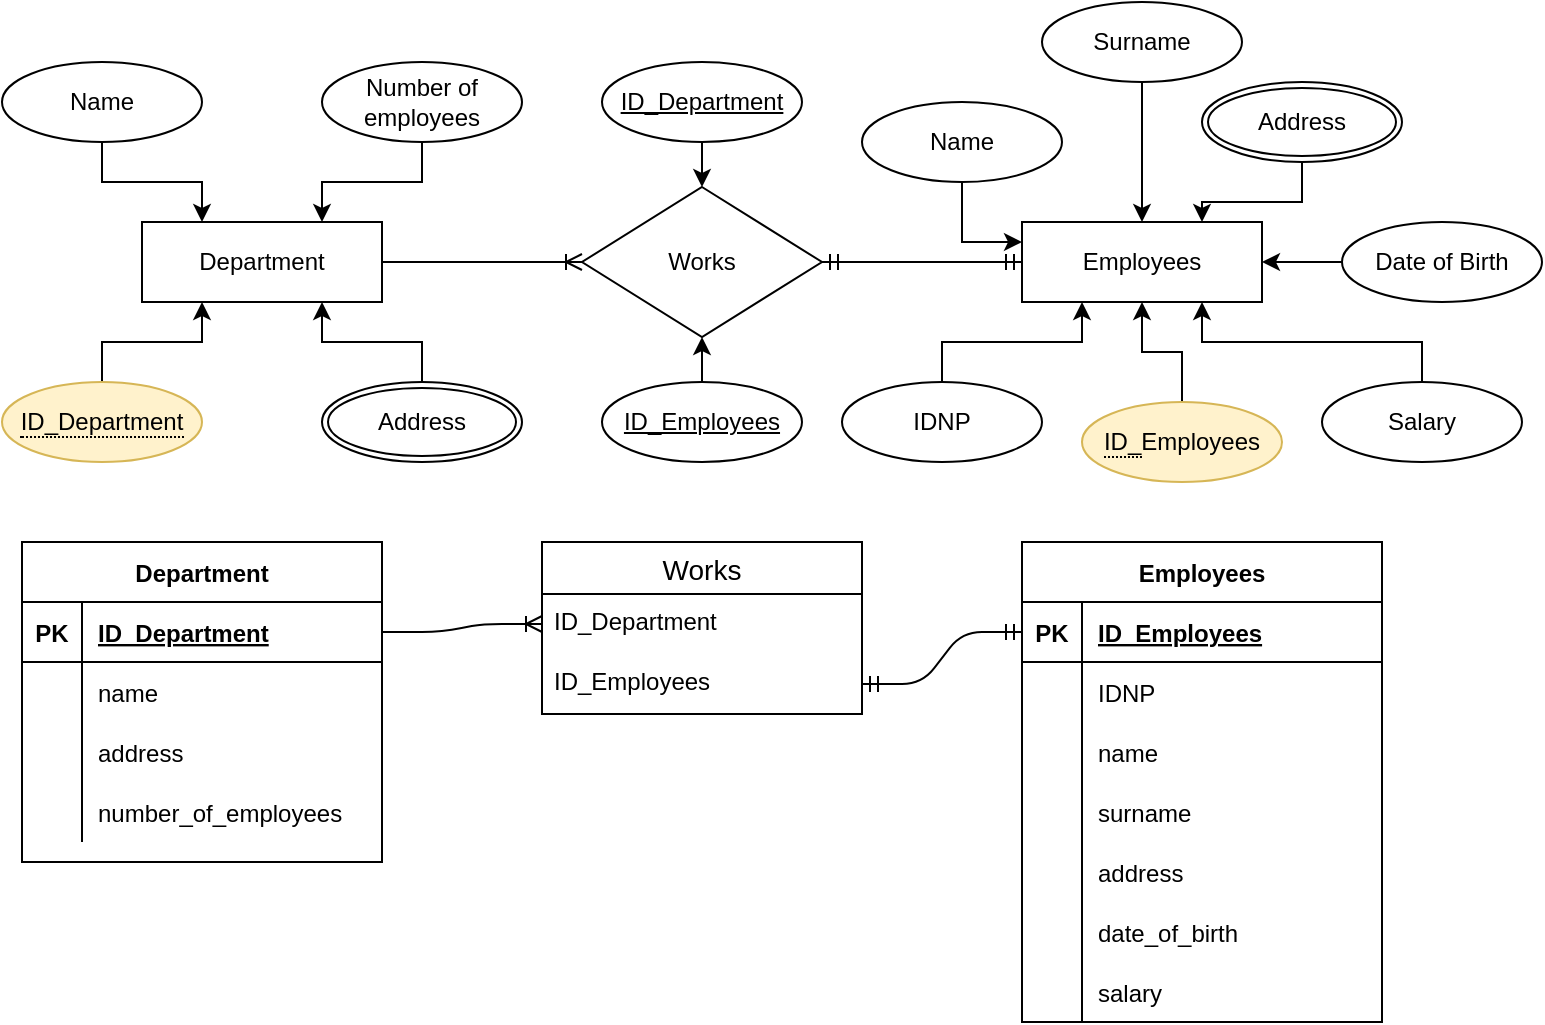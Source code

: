 <mxfile version="14.4.9" type="device"><diagram name="Page-1" id="e56a1550-8fbb-45ad-956c-1786394a9013"><mxGraphModel dx="1422" dy="789" grid="1" gridSize="10" guides="1" tooltips="1" connect="1" arrows="1" fold="1" page="1" pageScale="1" pageWidth="1100" pageHeight="850" background="#ffffff" math="0" shadow="0"><root><mxCell id="0"/><mxCell id="1" parent="0"/><mxCell id="OQS95WAvb0MOfL2K82hS-1" value="Department" style="whiteSpace=wrap;html=1;align=center;" parent="1" vertex="1"><mxGeometry x="240" y="120" width="120" height="40" as="geometry"/></mxCell><mxCell id="OQS95WAvb0MOfL2K82hS-2" value="Employees" style="whiteSpace=wrap;html=1;align=center;" parent="1" vertex="1"><mxGeometry x="680" y="120" width="120" height="40" as="geometry"/></mxCell><mxCell id="OQS95WAvb0MOfL2K82hS-3" value="Works" style="shape=rhombus;perimeter=rhombusPerimeter;whiteSpace=wrap;html=1;align=center;" parent="1" vertex="1"><mxGeometry x="460" y="102.5" width="120" height="75" as="geometry"/></mxCell><mxCell id="OQS95WAvb0MOfL2K82hS-4" value="Employees" style="shape=table;startSize=30;container=1;collapsible=1;childLayout=tableLayout;fixedRows=1;rowLines=0;fontStyle=1;align=center;resizeLast=1;" parent="1" vertex="1"><mxGeometry x="680" y="280" width="180" height="240" as="geometry"><mxRectangle x="580" y="360" width="80" height="30" as="alternateBounds"/></mxGeometry></mxCell><mxCell id="OQS95WAvb0MOfL2K82hS-5" value="" style="shape=partialRectangle;collapsible=0;dropTarget=0;pointerEvents=0;fillColor=none;top=0;left=0;bottom=1;right=0;points=[[0,0.5],[1,0.5]];portConstraint=eastwest;" parent="OQS95WAvb0MOfL2K82hS-4" vertex="1"><mxGeometry y="30" width="180" height="30" as="geometry"/></mxCell><mxCell id="OQS95WAvb0MOfL2K82hS-6" value="PK" style="shape=partialRectangle;connectable=0;fillColor=none;top=0;left=0;bottom=0;right=0;fontStyle=1;overflow=hidden;" parent="OQS95WAvb0MOfL2K82hS-5" vertex="1"><mxGeometry width="30" height="30" as="geometry"/></mxCell><mxCell id="OQS95WAvb0MOfL2K82hS-7" value="ID_Employees" style="shape=partialRectangle;connectable=0;fillColor=none;top=0;left=0;bottom=0;right=0;align=left;spacingLeft=6;fontStyle=5;overflow=hidden;" parent="OQS95WAvb0MOfL2K82hS-5" vertex="1"><mxGeometry x="30" width="150" height="30" as="geometry"/></mxCell><mxCell id="OQS95WAvb0MOfL2K82hS-8" value="" style="shape=partialRectangle;collapsible=0;dropTarget=0;pointerEvents=0;fillColor=none;top=0;left=0;bottom=0;right=0;points=[[0,0.5],[1,0.5]];portConstraint=eastwest;" parent="OQS95WAvb0MOfL2K82hS-4" vertex="1"><mxGeometry y="60" width="180" height="30" as="geometry"/></mxCell><mxCell id="OQS95WAvb0MOfL2K82hS-9" value="" style="shape=partialRectangle;connectable=0;fillColor=none;top=0;left=0;bottom=0;right=0;editable=1;overflow=hidden;" parent="OQS95WAvb0MOfL2K82hS-8" vertex="1"><mxGeometry width="30" height="30" as="geometry"/></mxCell><mxCell id="OQS95WAvb0MOfL2K82hS-10" value="IDNP" style="shape=partialRectangle;connectable=0;fillColor=none;top=0;left=0;bottom=0;right=0;align=left;spacingLeft=6;overflow=hidden;" parent="OQS95WAvb0MOfL2K82hS-8" vertex="1"><mxGeometry x="30" width="150" height="30" as="geometry"/></mxCell><mxCell id="OQS95WAvb0MOfL2K82hS-11" value="" style="shape=partialRectangle;collapsible=0;dropTarget=0;pointerEvents=0;fillColor=none;top=0;left=0;bottom=0;right=0;points=[[0,0.5],[1,0.5]];portConstraint=eastwest;" parent="OQS95WAvb0MOfL2K82hS-4" vertex="1"><mxGeometry y="90" width="180" height="30" as="geometry"/></mxCell><mxCell id="OQS95WAvb0MOfL2K82hS-12" value="" style="shape=partialRectangle;connectable=0;fillColor=none;top=0;left=0;bottom=0;right=0;editable=1;overflow=hidden;" parent="OQS95WAvb0MOfL2K82hS-11" vertex="1"><mxGeometry width="30" height="30" as="geometry"/></mxCell><mxCell id="OQS95WAvb0MOfL2K82hS-13" value="name" style="shape=partialRectangle;connectable=0;fillColor=none;top=0;left=0;bottom=0;right=0;align=left;spacingLeft=6;overflow=hidden;" parent="OQS95WAvb0MOfL2K82hS-11" vertex="1"><mxGeometry x="30" width="150" height="30" as="geometry"/></mxCell><mxCell id="OQS95WAvb0MOfL2K82hS-14" value="" style="shape=partialRectangle;collapsible=0;dropTarget=0;pointerEvents=0;fillColor=none;top=0;left=0;bottom=0;right=0;points=[[0,0.5],[1,0.5]];portConstraint=eastwest;" parent="OQS95WAvb0MOfL2K82hS-4" vertex="1"><mxGeometry y="120" width="180" height="30" as="geometry"/></mxCell><mxCell id="OQS95WAvb0MOfL2K82hS-15" value="" style="shape=partialRectangle;connectable=0;fillColor=none;top=0;left=0;bottom=0;right=0;editable=1;overflow=hidden;" parent="OQS95WAvb0MOfL2K82hS-14" vertex="1"><mxGeometry width="30" height="30" as="geometry"/></mxCell><mxCell id="OQS95WAvb0MOfL2K82hS-16" value="surname" style="shape=partialRectangle;connectable=0;fillColor=none;top=0;left=0;bottom=0;right=0;align=left;spacingLeft=6;overflow=hidden;" parent="OQS95WAvb0MOfL2K82hS-14" vertex="1"><mxGeometry x="30" width="150" height="30" as="geometry"/></mxCell><mxCell id="OQS95WAvb0MOfL2K82hS-17" value="" style="shape=partialRectangle;collapsible=0;dropTarget=0;pointerEvents=0;fillColor=none;top=0;left=0;bottom=0;right=0;points=[[0,0.5],[1,0.5]];portConstraint=eastwest;" parent="OQS95WAvb0MOfL2K82hS-4" vertex="1"><mxGeometry y="150" width="180" height="30" as="geometry"/></mxCell><mxCell id="OQS95WAvb0MOfL2K82hS-18" value="" style="shape=partialRectangle;connectable=0;fillColor=none;top=0;left=0;bottom=0;right=0;editable=1;overflow=hidden;" parent="OQS95WAvb0MOfL2K82hS-17" vertex="1"><mxGeometry width="30" height="30" as="geometry"/></mxCell><mxCell id="OQS95WAvb0MOfL2K82hS-19" value="address" style="shape=partialRectangle;connectable=0;fillColor=none;top=0;left=0;bottom=0;right=0;align=left;spacingLeft=6;overflow=hidden;" parent="OQS95WAvb0MOfL2K82hS-17" vertex="1"><mxGeometry x="30" width="150" height="30" as="geometry"/></mxCell><mxCell id="OQS95WAvb0MOfL2K82hS-20" value="" style="shape=partialRectangle;collapsible=0;dropTarget=0;pointerEvents=0;fillColor=none;top=0;left=0;bottom=0;right=0;points=[[0,0.5],[1,0.5]];portConstraint=eastwest;" parent="OQS95WAvb0MOfL2K82hS-4" vertex="1"><mxGeometry y="180" width="180" height="30" as="geometry"/></mxCell><mxCell id="OQS95WAvb0MOfL2K82hS-21" value="" style="shape=partialRectangle;connectable=0;fillColor=none;top=0;left=0;bottom=0;right=0;editable=1;overflow=hidden;" parent="OQS95WAvb0MOfL2K82hS-20" vertex="1"><mxGeometry width="30" height="30" as="geometry"/></mxCell><mxCell id="OQS95WAvb0MOfL2K82hS-22" value="date_of_birth" style="shape=partialRectangle;connectable=0;fillColor=none;top=0;left=0;bottom=0;right=0;align=left;spacingLeft=6;overflow=hidden;" parent="OQS95WAvb0MOfL2K82hS-20" vertex="1"><mxGeometry x="30" width="150" height="30" as="geometry"/></mxCell><mxCell id="OQS95WAvb0MOfL2K82hS-23" value="" style="shape=partialRectangle;collapsible=0;dropTarget=0;pointerEvents=0;fillColor=none;top=0;left=0;bottom=0;right=0;points=[[0,0.5],[1,0.5]];portConstraint=eastwest;" parent="OQS95WAvb0MOfL2K82hS-4" vertex="1"><mxGeometry y="210" width="180" height="30" as="geometry"/></mxCell><mxCell id="OQS95WAvb0MOfL2K82hS-24" value="" style="shape=partialRectangle;connectable=0;fillColor=none;top=0;left=0;bottom=0;right=0;editable=1;overflow=hidden;" parent="OQS95WAvb0MOfL2K82hS-23" vertex="1"><mxGeometry width="30" height="30" as="geometry"/></mxCell><mxCell id="OQS95WAvb0MOfL2K82hS-25" value="salary" style="shape=partialRectangle;connectable=0;fillColor=none;top=0;left=0;bottom=0;right=0;align=left;spacingLeft=6;overflow=hidden;" parent="OQS95WAvb0MOfL2K82hS-23" vertex="1"><mxGeometry x="30" width="150" height="30" as="geometry"/></mxCell><mxCell id="OQS95WAvb0MOfL2K82hS-26" value="Department" style="shape=table;startSize=30;container=1;collapsible=1;childLayout=tableLayout;fixedRows=1;rowLines=0;fontStyle=1;align=center;resizeLast=1;" parent="1" vertex="1"><mxGeometry x="180" y="280" width="180" height="160" as="geometry"/></mxCell><mxCell id="OQS95WAvb0MOfL2K82hS-27" value="" style="shape=partialRectangle;collapsible=0;dropTarget=0;pointerEvents=0;fillColor=none;top=0;left=0;bottom=1;right=0;points=[[0,0.5],[1,0.5]];portConstraint=eastwest;" parent="OQS95WAvb0MOfL2K82hS-26" vertex="1"><mxGeometry y="30" width="180" height="30" as="geometry"/></mxCell><mxCell id="OQS95WAvb0MOfL2K82hS-28" value="PK" style="shape=partialRectangle;connectable=0;fillColor=none;top=0;left=0;bottom=0;right=0;fontStyle=1;overflow=hidden;" parent="OQS95WAvb0MOfL2K82hS-27" vertex="1"><mxGeometry width="30" height="30" as="geometry"/></mxCell><mxCell id="OQS95WAvb0MOfL2K82hS-29" value="ID_Department" style="shape=partialRectangle;connectable=0;fillColor=none;top=0;left=0;bottom=0;right=0;align=left;spacingLeft=6;fontStyle=5;overflow=hidden;" parent="OQS95WAvb0MOfL2K82hS-27" vertex="1"><mxGeometry x="30" width="150" height="30" as="geometry"/></mxCell><mxCell id="OQS95WAvb0MOfL2K82hS-30" value="" style="shape=partialRectangle;collapsible=0;dropTarget=0;pointerEvents=0;fillColor=none;top=0;left=0;bottom=0;right=0;points=[[0,0.5],[1,0.5]];portConstraint=eastwest;" parent="OQS95WAvb0MOfL2K82hS-26" vertex="1"><mxGeometry y="60" width="180" height="30" as="geometry"/></mxCell><mxCell id="OQS95WAvb0MOfL2K82hS-31" value="" style="shape=partialRectangle;connectable=0;fillColor=none;top=0;left=0;bottom=0;right=0;editable=1;overflow=hidden;" parent="OQS95WAvb0MOfL2K82hS-30" vertex="1"><mxGeometry width="30" height="30" as="geometry"/></mxCell><mxCell id="OQS95WAvb0MOfL2K82hS-32" value="name" style="shape=partialRectangle;connectable=0;fillColor=none;top=0;left=0;bottom=0;right=0;align=left;spacingLeft=6;overflow=hidden;" parent="OQS95WAvb0MOfL2K82hS-30" vertex="1"><mxGeometry x="30" width="150" height="30" as="geometry"/></mxCell><mxCell id="OQS95WAvb0MOfL2K82hS-33" value="" style="shape=partialRectangle;collapsible=0;dropTarget=0;pointerEvents=0;fillColor=none;top=0;left=0;bottom=0;right=0;points=[[0,0.5],[1,0.5]];portConstraint=eastwest;" parent="OQS95WAvb0MOfL2K82hS-26" vertex="1"><mxGeometry y="90" width="180" height="30" as="geometry"/></mxCell><mxCell id="OQS95WAvb0MOfL2K82hS-34" value="" style="shape=partialRectangle;connectable=0;fillColor=none;top=0;left=0;bottom=0;right=0;editable=1;overflow=hidden;" parent="OQS95WAvb0MOfL2K82hS-33" vertex="1"><mxGeometry width="30" height="30" as="geometry"/></mxCell><mxCell id="OQS95WAvb0MOfL2K82hS-35" value="address" style="shape=partialRectangle;connectable=0;fillColor=none;top=0;left=0;bottom=0;right=0;align=left;spacingLeft=6;overflow=hidden;" parent="OQS95WAvb0MOfL2K82hS-33" vertex="1"><mxGeometry x="30" width="150" height="30" as="geometry"/></mxCell><mxCell id="OQS95WAvb0MOfL2K82hS-36" value="" style="shape=partialRectangle;collapsible=0;dropTarget=0;pointerEvents=0;fillColor=none;top=0;left=0;bottom=0;right=0;points=[[0,0.5],[1,0.5]];portConstraint=eastwest;" parent="OQS95WAvb0MOfL2K82hS-26" vertex="1"><mxGeometry y="120" width="180" height="30" as="geometry"/></mxCell><mxCell id="OQS95WAvb0MOfL2K82hS-37" value="" style="shape=partialRectangle;connectable=0;fillColor=none;top=0;left=0;bottom=0;right=0;editable=1;overflow=hidden;" parent="OQS95WAvb0MOfL2K82hS-36" vertex="1"><mxGeometry width="30" height="30" as="geometry"/></mxCell><mxCell id="OQS95WAvb0MOfL2K82hS-38" value="number_of_employees" style="shape=partialRectangle;connectable=0;fillColor=none;top=0;left=0;bottom=0;right=0;align=left;spacingLeft=6;overflow=hidden;" parent="OQS95WAvb0MOfL2K82hS-36" vertex="1"><mxGeometry x="30" width="150" height="30" as="geometry"/></mxCell><mxCell id="OQS95WAvb0MOfL2K82hS-39" value="Works" style="swimlane;fontStyle=0;childLayout=stackLayout;horizontal=1;startSize=26;horizontalStack=0;resizeParent=1;resizeParentMax=0;resizeLast=0;collapsible=1;marginBottom=0;align=center;fontSize=14;" parent="1" vertex="1"><mxGeometry x="440" y="280" width="160" height="86" as="geometry"><mxRectangle x="340" y="360" width="90" height="26" as="alternateBounds"/></mxGeometry></mxCell><mxCell id="OQS95WAvb0MOfL2K82hS-40" value="ID_Department" style="text;strokeColor=none;fillColor=none;spacingLeft=4;spacingRight=4;overflow=hidden;rotatable=0;points=[[0,0.5],[1,0.5]];portConstraint=eastwest;fontSize=12;" parent="OQS95WAvb0MOfL2K82hS-39" vertex="1"><mxGeometry y="26" width="160" height="30" as="geometry"/></mxCell><mxCell id="OQS95WAvb0MOfL2K82hS-41" value="ID_Employees" style="text;strokeColor=none;fillColor=none;spacingLeft=4;spacingRight=4;overflow=hidden;rotatable=0;points=[[0,0.5],[1,0.5]];portConstraint=eastwest;fontSize=12;" parent="OQS95WAvb0MOfL2K82hS-39" vertex="1"><mxGeometry y="56" width="160" height="30" as="geometry"/></mxCell><mxCell id="OQS95WAvb0MOfL2K82hS-42" value="" style="edgeStyle=entityRelationEdgeStyle;fontSize=12;html=1;endArrow=ERmandOne;startArrow=ERmandOne;" parent="1" source="OQS95WAvb0MOfL2K82hS-41" target="OQS95WAvb0MOfL2K82hS-5" edge="1"><mxGeometry width="100" height="100" relative="1" as="geometry"><mxPoint x="570" y="495" as="sourcePoint"/><mxPoint x="670" y="395" as="targetPoint"/></mxGeometry></mxCell><mxCell id="OQS95WAvb0MOfL2K82hS-43" value="" style="edgeStyle=entityRelationEdgeStyle;fontSize=12;html=1;endArrow=ERoneToMany;entryX=0;entryY=0.5;entryDx=0;entryDy=0;exitX=1;exitY=0.5;exitDx=0;exitDy=0;" parent="1" source="OQS95WAvb0MOfL2K82hS-27" target="OQS95WAvb0MOfL2K82hS-40" edge="1"><mxGeometry width="100" height="100" relative="1" as="geometry"><mxPoint x="330" y="525" as="sourcePoint"/><mxPoint x="430" y="425" as="targetPoint"/></mxGeometry></mxCell><mxCell id="OQS95WAvb0MOfL2K82hS-51" style="edgeStyle=orthogonalEdgeStyle;rounded=0;orthogonalLoop=1;jettySize=auto;html=1;exitX=0.5;exitY=1;exitDx=0;exitDy=0;entryX=0.25;entryY=0;entryDx=0;entryDy=0;" parent="1" source="OQS95WAvb0MOfL2K82hS-45" target="OQS95WAvb0MOfL2K82hS-1" edge="1"><mxGeometry relative="1" as="geometry"/></mxCell><mxCell id="OQS95WAvb0MOfL2K82hS-45" value="Name" style="ellipse;whiteSpace=wrap;html=1;align=center;" parent="1" vertex="1"><mxGeometry x="170" y="40" width="100" height="40" as="geometry"/></mxCell><mxCell id="OQS95WAvb0MOfL2K82hS-52" style="edgeStyle=orthogonalEdgeStyle;rounded=0;orthogonalLoop=1;jettySize=auto;html=1;exitX=0.5;exitY=1;exitDx=0;exitDy=0;entryX=0.75;entryY=0;entryDx=0;entryDy=0;" parent="1" source="OQS95WAvb0MOfL2K82hS-46" target="OQS95WAvb0MOfL2K82hS-1" edge="1"><mxGeometry relative="1" as="geometry"/></mxCell><mxCell id="OQS95WAvb0MOfL2K82hS-46" value="Number of employees" style="ellipse;whiteSpace=wrap;html=1;align=center;" parent="1" vertex="1"><mxGeometry x="330" y="40" width="100" height="40" as="geometry"/></mxCell><mxCell id="OQS95WAvb0MOfL2K82hS-50" style="edgeStyle=orthogonalEdgeStyle;rounded=0;orthogonalLoop=1;jettySize=auto;html=1;exitX=0.5;exitY=0;exitDx=0;exitDy=0;entryX=0.25;entryY=1;entryDx=0;entryDy=0;" parent="1" source="OQS95WAvb0MOfL2K82hS-47" target="OQS95WAvb0MOfL2K82hS-1" edge="1"><mxGeometry relative="1" as="geometry"/></mxCell><mxCell id="OQS95WAvb0MOfL2K82hS-47" value="&lt;span style=&quot;border-bottom: 1px dotted&quot;&gt;ID_Department&lt;/span&gt;" style="ellipse;whiteSpace=wrap;html=1;align=center;fillColor=#fff2cc;strokeColor=#d6b656;" parent="1" vertex="1"><mxGeometry x="170" y="200" width="100" height="40" as="geometry"/></mxCell><mxCell id="OQS95WAvb0MOfL2K82hS-49" style="edgeStyle=orthogonalEdgeStyle;rounded=0;orthogonalLoop=1;jettySize=auto;html=1;exitX=0.5;exitY=0;exitDx=0;exitDy=0;entryX=0.75;entryY=1;entryDx=0;entryDy=0;" parent="1" source="OQS95WAvb0MOfL2K82hS-48" target="OQS95WAvb0MOfL2K82hS-1" edge="1"><mxGeometry relative="1" as="geometry"/></mxCell><mxCell id="OQS95WAvb0MOfL2K82hS-48" value="Address" style="ellipse;shape=doubleEllipse;margin=3;whiteSpace=wrap;html=1;align=center;" parent="1" vertex="1"><mxGeometry x="330" y="200" width="100" height="40" as="geometry"/></mxCell><mxCell id="OQS95WAvb0MOfL2K82hS-53" value="" style="edgeStyle=entityRelationEdgeStyle;fontSize=12;html=1;endArrow=ERoneToMany;exitX=1;exitY=0.5;exitDx=0;exitDy=0;entryX=0;entryY=0.5;entryDx=0;entryDy=0;" parent="1" source="OQS95WAvb0MOfL2K82hS-1" target="OQS95WAvb0MOfL2K82hS-3" edge="1"><mxGeometry width="100" height="100" relative="1" as="geometry"><mxPoint x="370" y="230" as="sourcePoint"/><mxPoint x="470" y="130" as="targetPoint"/></mxGeometry></mxCell><mxCell id="OQS95WAvb0MOfL2K82hS-54" value="" style="edgeStyle=entityRelationEdgeStyle;fontSize=12;html=1;endArrow=ERmandOne;startArrow=ERmandOne;entryX=0;entryY=0.5;entryDx=0;entryDy=0;exitX=1;exitY=0.5;exitDx=0;exitDy=0;" parent="1" source="OQS95WAvb0MOfL2K82hS-3" target="OQS95WAvb0MOfL2K82hS-2" edge="1"><mxGeometry width="100" height="100" relative="1" as="geometry"><mxPoint x="610" y="240" as="sourcePoint"/><mxPoint x="710" y="140" as="targetPoint"/></mxGeometry></mxCell><mxCell id="OQS95WAvb0MOfL2K82hS-60" style="edgeStyle=orthogonalEdgeStyle;rounded=0;orthogonalLoop=1;jettySize=auto;html=1;exitX=0.5;exitY=1;exitDx=0;exitDy=0;entryX=0;entryY=0.25;entryDx=0;entryDy=0;" parent="1" source="OQS95WAvb0MOfL2K82hS-55" target="OQS95WAvb0MOfL2K82hS-2" edge="1"><mxGeometry relative="1" as="geometry"/></mxCell><mxCell id="OQS95WAvb0MOfL2K82hS-55" value="Name" style="ellipse;whiteSpace=wrap;html=1;align=center;" parent="1" vertex="1"><mxGeometry x="600" y="60" width="100" height="40" as="geometry"/></mxCell><mxCell id="OQS95WAvb0MOfL2K82hS-65" style="edgeStyle=orthogonalEdgeStyle;rounded=0;orthogonalLoop=1;jettySize=auto;html=1;exitX=0.5;exitY=1;exitDx=0;exitDy=0;entryX=0.5;entryY=0;entryDx=0;entryDy=0;" parent="1" source="OQS95WAvb0MOfL2K82hS-56" target="OQS95WAvb0MOfL2K82hS-2" edge="1"><mxGeometry relative="1" as="geometry"/></mxCell><mxCell id="OQS95WAvb0MOfL2K82hS-56" value="Surname" style="ellipse;whiteSpace=wrap;html=1;align=center;" parent="1" vertex="1"><mxGeometry x="690" y="10" width="100" height="40" as="geometry"/></mxCell><mxCell id="OQS95WAvb0MOfL2K82hS-66" style="edgeStyle=orthogonalEdgeStyle;rounded=0;orthogonalLoop=1;jettySize=auto;html=1;entryX=1;entryY=0.5;entryDx=0;entryDy=0;" parent="1" source="OQS95WAvb0MOfL2K82hS-58" target="OQS95WAvb0MOfL2K82hS-2" edge="1"><mxGeometry relative="1" as="geometry"/></mxCell><mxCell id="OQS95WAvb0MOfL2K82hS-58" value="Date of Birth" style="ellipse;whiteSpace=wrap;html=1;align=center;" parent="1" vertex="1"><mxGeometry x="840" y="120" width="100" height="40" as="geometry"/></mxCell><mxCell id="OQS95WAvb0MOfL2K82hS-63" style="edgeStyle=orthogonalEdgeStyle;rounded=0;orthogonalLoop=1;jettySize=auto;html=1;entryX=0.75;entryY=0;entryDx=0;entryDy=0;" parent="1" source="OQS95WAvb0MOfL2K82hS-59" target="OQS95WAvb0MOfL2K82hS-2" edge="1"><mxGeometry relative="1" as="geometry"/></mxCell><mxCell id="OQS95WAvb0MOfL2K82hS-59" value="Address" style="ellipse;shape=doubleEllipse;margin=3;whiteSpace=wrap;html=1;align=center;" parent="1" vertex="1"><mxGeometry x="770" y="50" width="100" height="40" as="geometry"/></mxCell><mxCell id="OQS95WAvb0MOfL2K82hS-68" style="edgeStyle=orthogonalEdgeStyle;rounded=0;orthogonalLoop=1;jettySize=auto;html=1;entryX=0.25;entryY=1;entryDx=0;entryDy=0;" parent="1" source="OQS95WAvb0MOfL2K82hS-67" target="OQS95WAvb0MOfL2K82hS-2" edge="1"><mxGeometry relative="1" as="geometry"/></mxCell><mxCell id="OQS95WAvb0MOfL2K82hS-67" value="IDNP" style="ellipse;whiteSpace=wrap;html=1;align=center;" parent="1" vertex="1"><mxGeometry x="590" y="200" width="100" height="40" as="geometry"/></mxCell><mxCell id="OQS95WAvb0MOfL2K82hS-71" style="edgeStyle=orthogonalEdgeStyle;rounded=0;orthogonalLoop=1;jettySize=auto;html=1;exitX=0.5;exitY=0;exitDx=0;exitDy=0;entryX=0.75;entryY=1;entryDx=0;entryDy=0;" parent="1" source="OQS95WAvb0MOfL2K82hS-69" target="OQS95WAvb0MOfL2K82hS-2" edge="1"><mxGeometry relative="1" as="geometry"/></mxCell><mxCell id="OQS95WAvb0MOfL2K82hS-69" value="Salary" style="ellipse;whiteSpace=wrap;html=1;align=center;" parent="1" vertex="1"><mxGeometry x="830" y="200" width="100" height="40" as="geometry"/></mxCell><mxCell id="OQS95WAvb0MOfL2K82hS-73" style="edgeStyle=orthogonalEdgeStyle;rounded=0;orthogonalLoop=1;jettySize=auto;html=1;entryX=0.5;entryY=1;entryDx=0;entryDy=0;" parent="1" source="OQS95WAvb0MOfL2K82hS-72" target="OQS95WAvb0MOfL2K82hS-2" edge="1"><mxGeometry relative="1" as="geometry"/></mxCell><mxCell id="OQS95WAvb0MOfL2K82hS-72" value="&lt;span style=&quot;border-bottom: 1px dotted&quot;&gt;ID_&lt;/span&gt;Employees" style="ellipse;whiteSpace=wrap;html=1;align=center;fillColor=#fff2cc;strokeColor=#d6b656;" parent="1" vertex="1"><mxGeometry x="710" y="210" width="100" height="40" as="geometry"/></mxCell><mxCell id="W5Q8gTwQa_6FenMWe-JI-8" style="edgeStyle=orthogonalEdgeStyle;rounded=0;orthogonalLoop=1;jettySize=auto;html=1;exitX=0.5;exitY=1;exitDx=0;exitDy=0;entryX=0.5;entryY=0;entryDx=0;entryDy=0;" edge="1" parent="1" source="W5Q8gTwQa_6FenMWe-JI-5" target="OQS95WAvb0MOfL2K82hS-3"><mxGeometry relative="1" as="geometry"/></mxCell><mxCell id="W5Q8gTwQa_6FenMWe-JI-5" value="&lt;span style=&quot;text-align: left&quot;&gt;ID_Department&lt;/span&gt;" style="ellipse;whiteSpace=wrap;html=1;align=center;fontStyle=4;" vertex="1" parent="1"><mxGeometry x="470" y="40" width="100" height="40" as="geometry"/></mxCell><mxCell id="W5Q8gTwQa_6FenMWe-JI-7" style="edgeStyle=orthogonalEdgeStyle;rounded=0;orthogonalLoop=1;jettySize=auto;html=1;exitX=0.5;exitY=0;exitDx=0;exitDy=0;entryX=0.5;entryY=1;entryDx=0;entryDy=0;" edge="1" parent="1" source="W5Q8gTwQa_6FenMWe-JI-6" target="OQS95WAvb0MOfL2K82hS-3"><mxGeometry relative="1" as="geometry"/></mxCell><mxCell id="W5Q8gTwQa_6FenMWe-JI-6" value="&lt;span style=&quot;text-align: left&quot;&gt;ID_Employees&lt;/span&gt;" style="ellipse;whiteSpace=wrap;html=1;align=center;fontStyle=4;" vertex="1" parent="1"><mxGeometry x="470" y="200" width="100" height="40" as="geometry"/></mxCell></root></mxGraphModel></diagram></mxfile>